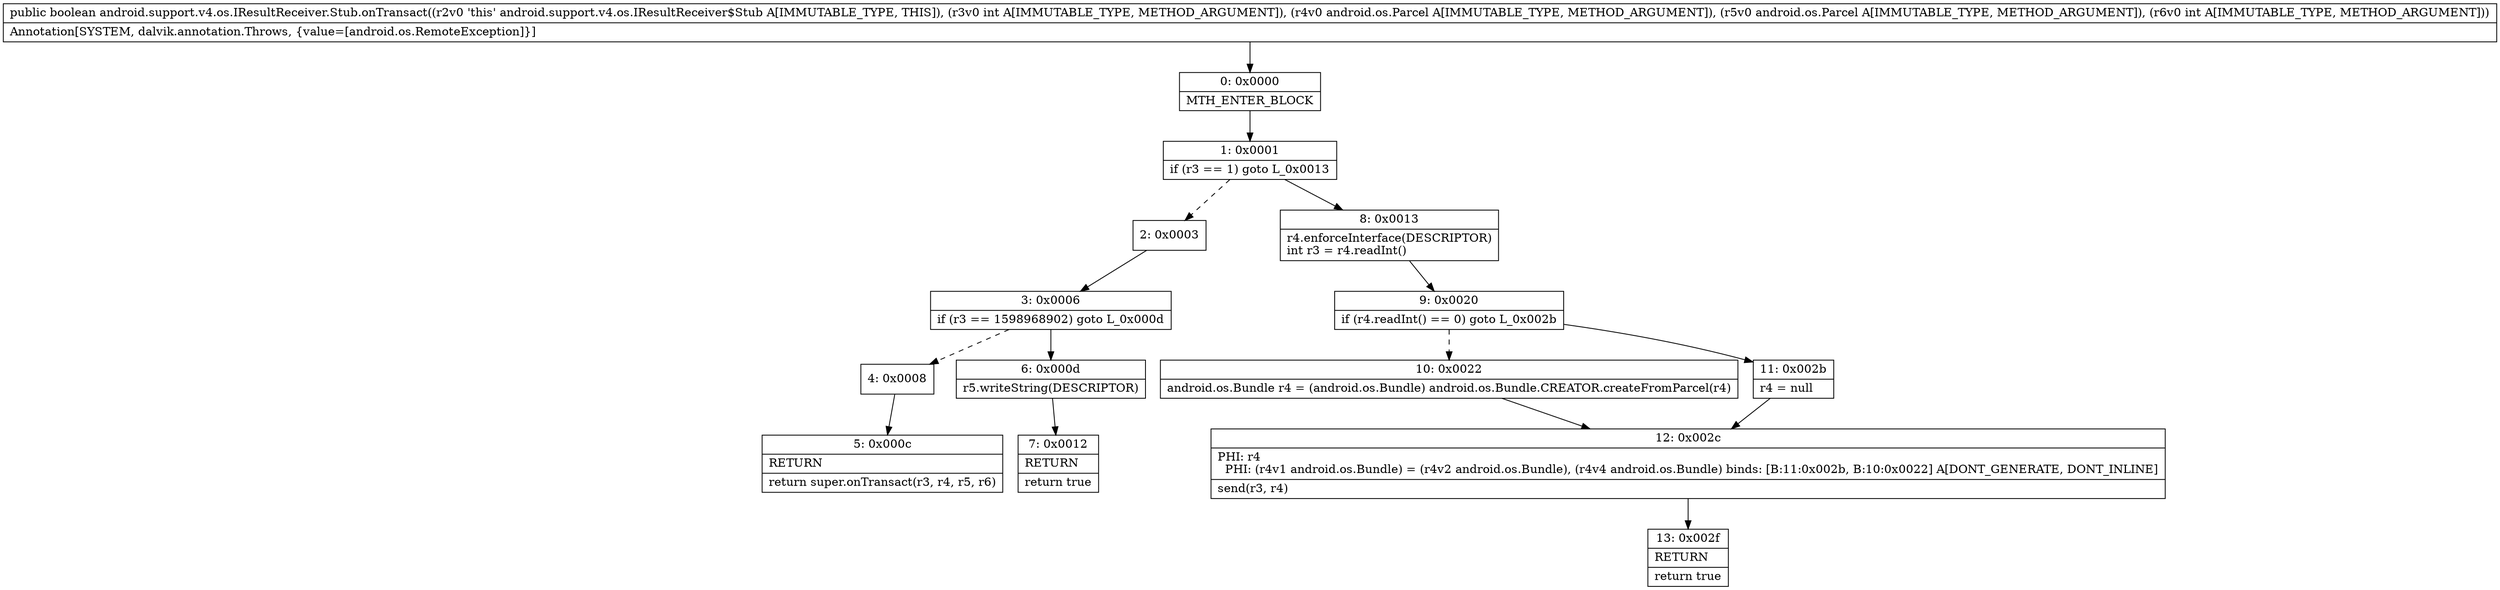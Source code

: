 digraph "CFG forandroid.support.v4.os.IResultReceiver.Stub.onTransact(ILandroid\/os\/Parcel;Landroid\/os\/Parcel;I)Z" {
Node_0 [shape=record,label="{0\:\ 0x0000|MTH_ENTER_BLOCK\l}"];
Node_1 [shape=record,label="{1\:\ 0x0001|if (r3 == 1) goto L_0x0013\l}"];
Node_2 [shape=record,label="{2\:\ 0x0003}"];
Node_3 [shape=record,label="{3\:\ 0x0006|if (r3 == 1598968902) goto L_0x000d\l}"];
Node_4 [shape=record,label="{4\:\ 0x0008}"];
Node_5 [shape=record,label="{5\:\ 0x000c|RETURN\l|return super.onTransact(r3, r4, r5, r6)\l}"];
Node_6 [shape=record,label="{6\:\ 0x000d|r5.writeString(DESCRIPTOR)\l}"];
Node_7 [shape=record,label="{7\:\ 0x0012|RETURN\l|return true\l}"];
Node_8 [shape=record,label="{8\:\ 0x0013|r4.enforceInterface(DESCRIPTOR)\lint r3 = r4.readInt()\l}"];
Node_9 [shape=record,label="{9\:\ 0x0020|if (r4.readInt() == 0) goto L_0x002b\l}"];
Node_10 [shape=record,label="{10\:\ 0x0022|android.os.Bundle r4 = (android.os.Bundle) android.os.Bundle.CREATOR.createFromParcel(r4)\l}"];
Node_11 [shape=record,label="{11\:\ 0x002b|r4 = null\l}"];
Node_12 [shape=record,label="{12\:\ 0x002c|PHI: r4 \l  PHI: (r4v1 android.os.Bundle) = (r4v2 android.os.Bundle), (r4v4 android.os.Bundle) binds: [B:11:0x002b, B:10:0x0022] A[DONT_GENERATE, DONT_INLINE]\l|send(r3, r4)\l}"];
Node_13 [shape=record,label="{13\:\ 0x002f|RETURN\l|return true\l}"];
MethodNode[shape=record,label="{public boolean android.support.v4.os.IResultReceiver.Stub.onTransact((r2v0 'this' android.support.v4.os.IResultReceiver$Stub A[IMMUTABLE_TYPE, THIS]), (r3v0 int A[IMMUTABLE_TYPE, METHOD_ARGUMENT]), (r4v0 android.os.Parcel A[IMMUTABLE_TYPE, METHOD_ARGUMENT]), (r5v0 android.os.Parcel A[IMMUTABLE_TYPE, METHOD_ARGUMENT]), (r6v0 int A[IMMUTABLE_TYPE, METHOD_ARGUMENT]))  | Annotation[SYSTEM, dalvik.annotation.Throws, \{value=[android.os.RemoteException]\}]\l}"];
MethodNode -> Node_0;
Node_0 -> Node_1;
Node_1 -> Node_2[style=dashed];
Node_1 -> Node_8;
Node_2 -> Node_3;
Node_3 -> Node_4[style=dashed];
Node_3 -> Node_6;
Node_4 -> Node_5;
Node_6 -> Node_7;
Node_8 -> Node_9;
Node_9 -> Node_10[style=dashed];
Node_9 -> Node_11;
Node_10 -> Node_12;
Node_11 -> Node_12;
Node_12 -> Node_13;
}

